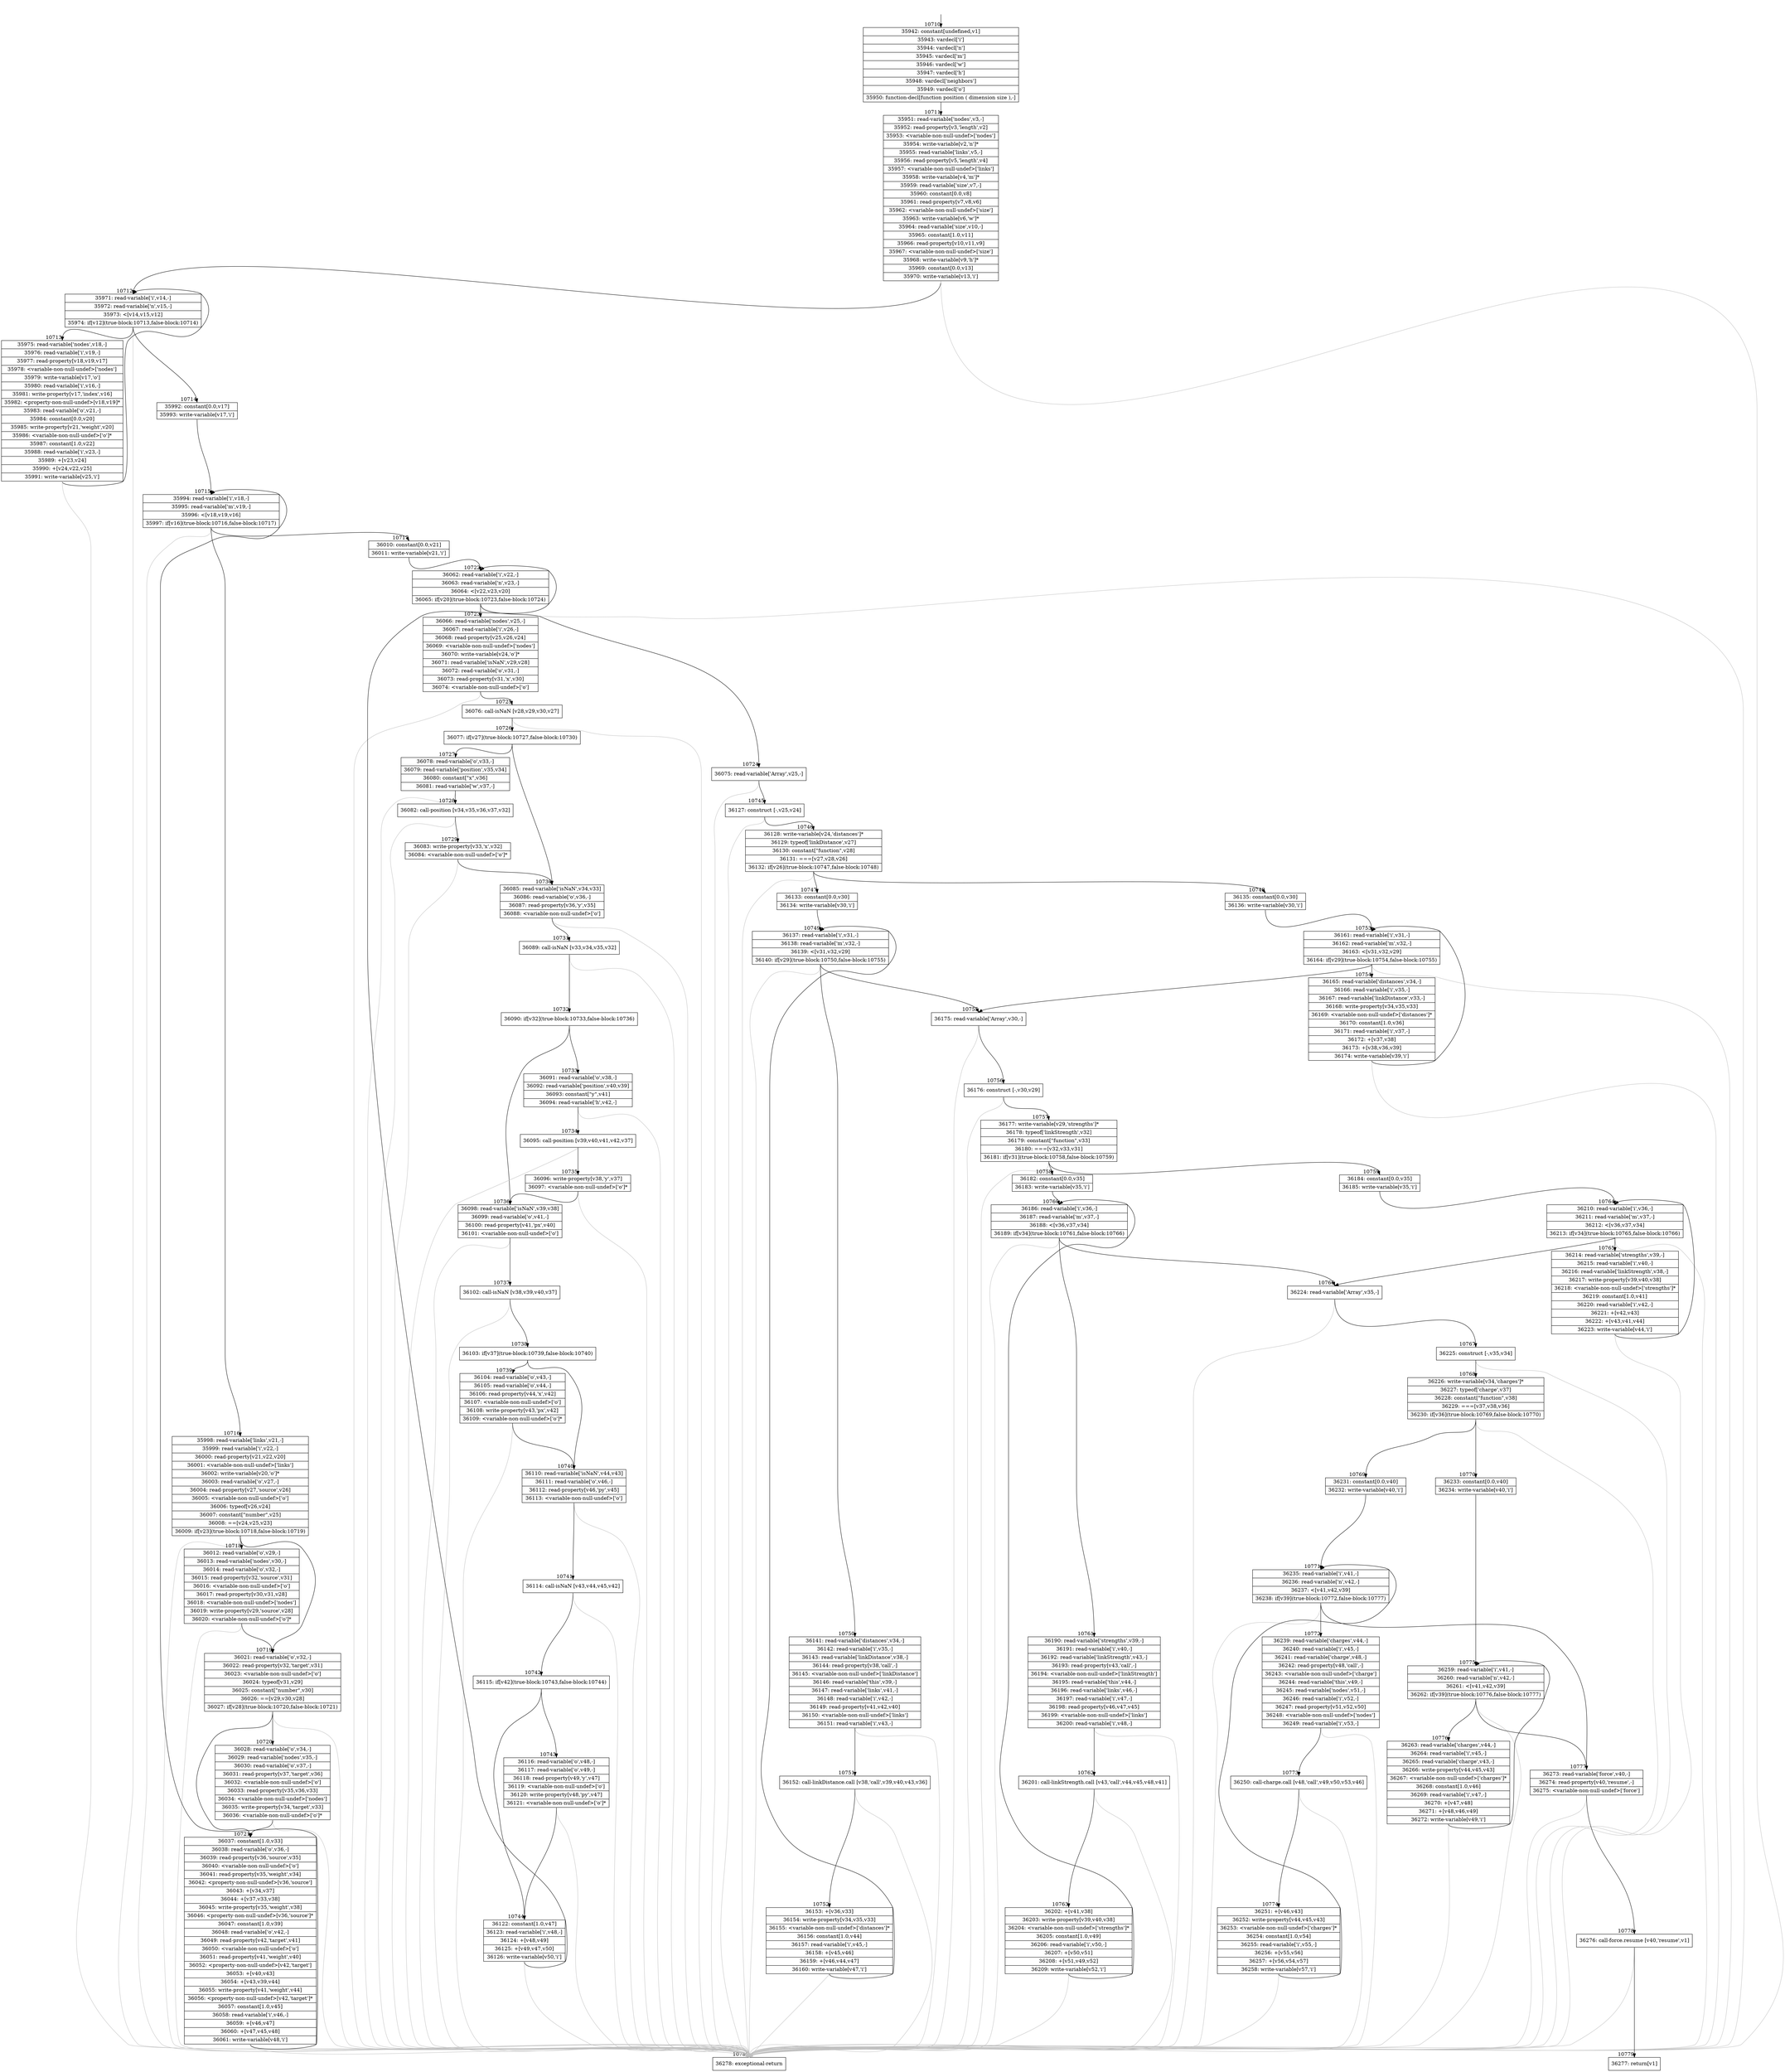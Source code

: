 digraph {
rankdir="TD"
BB_entry984[shape=none,label=""];
BB_entry984 -> BB10710 [tailport=s, headport=n, headlabel="    10710"]
BB10710 [shape=record label="{35942: constant[undefined,v1]|35943: vardecl['i']|35944: vardecl['n']|35945: vardecl['m']|35946: vardecl['w']|35947: vardecl['h']|35948: vardecl['neighbors']|35949: vardecl['o']|35950: function-decl[function position ( dimension size ),-]}" ] 
BB10710 -> BB10711 [tailport=s, headport=n, headlabel="      10711"]
BB10711 [shape=record label="{35951: read-variable['nodes',v3,-]|35952: read-property[v3,'length',v2]|35953: \<variable-non-null-undef\>['nodes']|35954: write-variable[v2,'n']*|35955: read-variable['links',v5,-]|35956: read-property[v5,'length',v4]|35957: \<variable-non-null-undef\>['links']|35958: write-variable[v4,'m']*|35959: read-variable['size',v7,-]|35960: constant[0.0,v8]|35961: read-property[v7,v8,v6]|35962: \<variable-non-null-undef\>['size']|35963: write-variable[v6,'w']*|35964: read-variable['size',v10,-]|35965: constant[1.0,v11]|35966: read-property[v10,v11,v9]|35967: \<variable-non-null-undef\>['size']|35968: write-variable[v9,'h']*|35969: constant[0.0,v13]|35970: write-variable[v13,'i']}" ] 
BB10711 -> BB10712 [tailport=s, headport=n, headlabel="      10712"]
BB10711 -> BB10780 [tailport=s, headport=n, color=gray, headlabel="      10780"]
BB10712 [shape=record label="{35971: read-variable['i',v14,-]|35972: read-variable['n',v15,-]|35973: \<[v14,v15,v12]|35974: if[v12](true-block:10713,false-block:10714)}" ] 
BB10712 -> BB10713 [tailport=s, headport=n, headlabel="      10713"]
BB10712 -> BB10714 [tailport=s, headport=n, headlabel="      10714"]
BB10712 -> BB10780 [tailport=s, headport=n, color=gray]
BB10713 [shape=record label="{35975: read-variable['nodes',v18,-]|35976: read-variable['i',v19,-]|35977: read-property[v18,v19,v17]|35978: \<variable-non-null-undef\>['nodes']|35979: write-variable[v17,'o']|35980: read-variable['i',v16,-]|35981: write-property[v17,'index',v16]|35982: \<property-non-null-undef\>[v18,v19]*|35983: read-variable['o',v21,-]|35984: constant[0.0,v20]|35985: write-property[v21,'weight',v20]|35986: \<variable-non-null-undef\>['o']*|35987: constant[1.0,v22]|35988: read-variable['i',v23,-]|35989: +[v23,v24]|35990: +[v24,v22,v25]|35991: write-variable[v25,'i']}" ] 
BB10713 -> BB10712 [tailport=s, headport=n]
BB10713 -> BB10780 [tailport=s, headport=n, color=gray]
BB10714 [shape=record label="{35992: constant[0.0,v17]|35993: write-variable[v17,'i']}" ] 
BB10714 -> BB10715 [tailport=s, headport=n, headlabel="      10715"]
BB10715 [shape=record label="{35994: read-variable['i',v18,-]|35995: read-variable['m',v19,-]|35996: \<[v18,v19,v16]|35997: if[v16](true-block:10716,false-block:10717)}" ] 
BB10715 -> BB10716 [tailport=s, headport=n, headlabel="      10716"]
BB10715 -> BB10717 [tailport=s, headport=n, headlabel="      10717"]
BB10715 -> BB10780 [tailport=s, headport=n, color=gray]
BB10716 [shape=record label="{35998: read-variable['links',v21,-]|35999: read-variable['i',v22,-]|36000: read-property[v21,v22,v20]|36001: \<variable-non-null-undef\>['links']|36002: write-variable[v20,'o']*|36003: read-variable['o',v27,-]|36004: read-property[v27,'source',v26]|36005: \<variable-non-null-undef\>['o']|36006: typeof[v26,v24]|36007: constant[\"number\",v25]|36008: ==[v24,v25,v23]|36009: if[v23](true-block:10718,false-block:10719)}" ] 
BB10716 -> BB10718 [tailport=s, headport=n, headlabel="      10718"]
BB10716 -> BB10719 [tailport=s, headport=n, headlabel="      10719"]
BB10716 -> BB10780 [tailport=s, headport=n, color=gray]
BB10717 [shape=record label="{36010: constant[0.0,v21]|36011: write-variable[v21,'i']}" ] 
BB10717 -> BB10722 [tailport=s, headport=n, headlabel="      10722"]
BB10718 [shape=record label="{36012: read-variable['o',v29,-]|36013: read-variable['nodes',v30,-]|36014: read-variable['o',v32,-]|36015: read-property[v32,'source',v31]|36016: \<variable-non-null-undef\>['o']|36017: read-property[v30,v31,v28]|36018: \<variable-non-null-undef\>['nodes']|36019: write-property[v29,'source',v28]|36020: \<variable-non-null-undef\>['o']*}" ] 
BB10718 -> BB10719 [tailport=s, headport=n]
BB10718 -> BB10780 [tailport=s, headport=n, color=gray]
BB10719 [shape=record label="{36021: read-variable['o',v32,-]|36022: read-property[v32,'target',v31]|36023: \<variable-non-null-undef\>['o']|36024: typeof[v31,v29]|36025: constant[\"number\",v30]|36026: ==[v29,v30,v28]|36027: if[v28](true-block:10720,false-block:10721)}" ] 
BB10719 -> BB10720 [tailport=s, headport=n, headlabel="      10720"]
BB10719 -> BB10721 [tailport=s, headport=n, headlabel="      10721"]
BB10719 -> BB10780 [tailport=s, headport=n, color=gray]
BB10720 [shape=record label="{36028: read-variable['o',v34,-]|36029: read-variable['nodes',v35,-]|36030: read-variable['o',v37,-]|36031: read-property[v37,'target',v36]|36032: \<variable-non-null-undef\>['o']|36033: read-property[v35,v36,v33]|36034: \<variable-non-null-undef\>['nodes']|36035: write-property[v34,'target',v33]|36036: \<variable-non-null-undef\>['o']*}" ] 
BB10720 -> BB10721 [tailport=s, headport=n]
BB10720 -> BB10780 [tailport=s, headport=n, color=gray]
BB10721 [shape=record label="{36037: constant[1.0,v33]|36038: read-variable['o',v36,-]|36039: read-property[v36,'source',v35]|36040: \<variable-non-null-undef\>['o']|36041: read-property[v35,'weight',v34]|36042: \<property-non-null-undef\>[v36,'source']|36043: +[v34,v37]|36044: +[v37,v33,v38]|36045: write-property[v35,'weight',v38]|36046: \<property-non-null-undef\>[v36,'source']*|36047: constant[1.0,v39]|36048: read-variable['o',v42,-]|36049: read-property[v42,'target',v41]|36050: \<variable-non-null-undef\>['o']|36051: read-property[v41,'weight',v40]|36052: \<property-non-null-undef\>[v42,'target']|36053: +[v40,v43]|36054: +[v43,v39,v44]|36055: write-property[v41,'weight',v44]|36056: \<property-non-null-undef\>[v42,'target']*|36057: constant[1.0,v45]|36058: read-variable['i',v46,-]|36059: +[v46,v47]|36060: +[v47,v45,v48]|36061: write-variable[v48,'i']}" ] 
BB10721 -> BB10715 [tailport=s, headport=n]
BB10721 -> BB10780 [tailport=s, headport=n, color=gray]
BB10722 [shape=record label="{36062: read-variable['i',v22,-]|36063: read-variable['n',v23,-]|36064: \<[v22,v23,v20]|36065: if[v20](true-block:10723,false-block:10724)}" ] 
BB10722 -> BB10723 [tailport=s, headport=n, headlabel="      10723"]
BB10722 -> BB10724 [tailport=s, headport=n, headlabel="      10724"]
BB10722 -> BB10780 [tailport=s, headport=n, color=gray]
BB10723 [shape=record label="{36066: read-variable['nodes',v25,-]|36067: read-variable['i',v26,-]|36068: read-property[v25,v26,v24]|36069: \<variable-non-null-undef\>['nodes']|36070: write-variable[v24,'o']*|36071: read-variable['isNaN',v29,v28]|36072: read-variable['o',v31,-]|36073: read-property[v31,'x',v30]|36074: \<variable-non-null-undef\>['o']}" ] 
BB10723 -> BB10725 [tailport=s, headport=n, headlabel="      10725"]
BB10723 -> BB10780 [tailport=s, headport=n, color=gray]
BB10724 [shape=record label="{36075: read-variable['Array',v25,-]}" ] 
BB10724 -> BB10745 [tailport=s, headport=n, headlabel="      10745"]
BB10724 -> BB10780 [tailport=s, headport=n, color=gray]
BB10725 [shape=record label="{36076: call-isNaN [v28,v29,v30,v27]}" ] 
BB10725 -> BB10726 [tailport=s, headport=n, headlabel="      10726"]
BB10725 -> BB10780 [tailport=s, headport=n, color=gray]
BB10726 [shape=record label="{36077: if[v27](true-block:10727,false-block:10730)}" ] 
BB10726 -> BB10727 [tailport=s, headport=n, headlabel="      10727"]
BB10726 -> BB10730 [tailport=s, headport=n, headlabel="      10730"]
BB10727 [shape=record label="{36078: read-variable['o',v33,-]|36079: read-variable['position',v35,v34]|36080: constant[\"x\",v36]|36081: read-variable['w',v37,-]}" ] 
BB10727 -> BB10728 [tailport=s, headport=n, headlabel="      10728"]
BB10727 -> BB10780 [tailport=s, headport=n, color=gray]
BB10728 [shape=record label="{36082: call-position [v34,v35,v36,v37,v32]}" ] 
BB10728 -> BB10729 [tailport=s, headport=n, headlabel="      10729"]
BB10728 -> BB10780 [tailport=s, headport=n, color=gray]
BB10729 [shape=record label="{36083: write-property[v33,'x',v32]|36084: \<variable-non-null-undef\>['o']*}" ] 
BB10729 -> BB10730 [tailport=s, headport=n]
BB10729 -> BB10780 [tailport=s, headport=n, color=gray]
BB10730 [shape=record label="{36085: read-variable['isNaN',v34,v33]|36086: read-variable['o',v36,-]|36087: read-property[v36,'y',v35]|36088: \<variable-non-null-undef\>['o']}" ] 
BB10730 -> BB10731 [tailport=s, headport=n, headlabel="      10731"]
BB10730 -> BB10780 [tailport=s, headport=n, color=gray]
BB10731 [shape=record label="{36089: call-isNaN [v33,v34,v35,v32]}" ] 
BB10731 -> BB10732 [tailport=s, headport=n, headlabel="      10732"]
BB10731 -> BB10780 [tailport=s, headport=n, color=gray]
BB10732 [shape=record label="{36090: if[v32](true-block:10733,false-block:10736)}" ] 
BB10732 -> BB10733 [tailport=s, headport=n, headlabel="      10733"]
BB10732 -> BB10736 [tailport=s, headport=n, headlabel="      10736"]
BB10733 [shape=record label="{36091: read-variable['o',v38,-]|36092: read-variable['position',v40,v39]|36093: constant[\"y\",v41]|36094: read-variable['h',v42,-]}" ] 
BB10733 -> BB10734 [tailport=s, headport=n, headlabel="      10734"]
BB10733 -> BB10780 [tailport=s, headport=n, color=gray]
BB10734 [shape=record label="{36095: call-position [v39,v40,v41,v42,v37]}" ] 
BB10734 -> BB10735 [tailport=s, headport=n, headlabel="      10735"]
BB10734 -> BB10780 [tailport=s, headport=n, color=gray]
BB10735 [shape=record label="{36096: write-property[v38,'y',v37]|36097: \<variable-non-null-undef\>['o']*}" ] 
BB10735 -> BB10736 [tailport=s, headport=n]
BB10735 -> BB10780 [tailport=s, headport=n, color=gray]
BB10736 [shape=record label="{36098: read-variable['isNaN',v39,v38]|36099: read-variable['o',v41,-]|36100: read-property[v41,'px',v40]|36101: \<variable-non-null-undef\>['o']}" ] 
BB10736 -> BB10737 [tailport=s, headport=n, headlabel="      10737"]
BB10736 -> BB10780 [tailport=s, headport=n, color=gray]
BB10737 [shape=record label="{36102: call-isNaN [v38,v39,v40,v37]}" ] 
BB10737 -> BB10738 [tailport=s, headport=n, headlabel="      10738"]
BB10737 -> BB10780 [tailport=s, headport=n, color=gray]
BB10738 [shape=record label="{36103: if[v37](true-block:10739,false-block:10740)}" ] 
BB10738 -> BB10739 [tailport=s, headport=n, headlabel="      10739"]
BB10738 -> BB10740 [tailport=s, headport=n, headlabel="      10740"]
BB10739 [shape=record label="{36104: read-variable['o',v43,-]|36105: read-variable['o',v44,-]|36106: read-property[v44,'x',v42]|36107: \<variable-non-null-undef\>['o']|36108: write-property[v43,'px',v42]|36109: \<variable-non-null-undef\>['o']*}" ] 
BB10739 -> BB10740 [tailport=s, headport=n]
BB10739 -> BB10780 [tailport=s, headport=n, color=gray]
BB10740 [shape=record label="{36110: read-variable['isNaN',v44,v43]|36111: read-variable['o',v46,-]|36112: read-property[v46,'py',v45]|36113: \<variable-non-null-undef\>['o']}" ] 
BB10740 -> BB10741 [tailport=s, headport=n, headlabel="      10741"]
BB10740 -> BB10780 [tailport=s, headport=n, color=gray]
BB10741 [shape=record label="{36114: call-isNaN [v43,v44,v45,v42]}" ] 
BB10741 -> BB10742 [tailport=s, headport=n, headlabel="      10742"]
BB10741 -> BB10780 [tailport=s, headport=n, color=gray]
BB10742 [shape=record label="{36115: if[v42](true-block:10743,false-block:10744)}" ] 
BB10742 -> BB10743 [tailport=s, headport=n, headlabel="      10743"]
BB10742 -> BB10744 [tailport=s, headport=n, headlabel="      10744"]
BB10743 [shape=record label="{36116: read-variable['o',v48,-]|36117: read-variable['o',v49,-]|36118: read-property[v49,'y',v47]|36119: \<variable-non-null-undef\>['o']|36120: write-property[v48,'py',v47]|36121: \<variable-non-null-undef\>['o']*}" ] 
BB10743 -> BB10744 [tailport=s, headport=n]
BB10743 -> BB10780 [tailport=s, headport=n, color=gray]
BB10744 [shape=record label="{36122: constant[1.0,v47]|36123: read-variable['i',v48,-]|36124: +[v48,v49]|36125: +[v49,v47,v50]|36126: write-variable[v50,'i']}" ] 
BB10744 -> BB10722 [tailport=s, headport=n]
BB10744 -> BB10780 [tailport=s, headport=n, color=gray]
BB10745 [shape=record label="{36127: construct [-,v25,v24]}" ] 
BB10745 -> BB10746 [tailport=s, headport=n, headlabel="      10746"]
BB10745 -> BB10780 [tailport=s, headport=n, color=gray]
BB10746 [shape=record label="{36128: write-variable[v24,'distances']*|36129: typeof['linkDistance',v27]|36130: constant[\"function\",v28]|36131: ===[v27,v28,v26]|36132: if[v26](true-block:10747,false-block:10748)}" ] 
BB10746 -> BB10747 [tailport=s, headport=n, headlabel="      10747"]
BB10746 -> BB10748 [tailport=s, headport=n, headlabel="      10748"]
BB10746 -> BB10780 [tailport=s, headport=n, color=gray]
BB10747 [shape=record label="{36133: constant[0.0,v30]|36134: write-variable[v30,'i']}" ] 
BB10747 -> BB10749 [tailport=s, headport=n, headlabel="      10749"]
BB10748 [shape=record label="{36135: constant[0.0,v30]|36136: write-variable[v30,'i']}" ] 
BB10748 -> BB10753 [tailport=s, headport=n, headlabel="      10753"]
BB10749 [shape=record label="{36137: read-variable['i',v31,-]|36138: read-variable['m',v32,-]|36139: \<[v31,v32,v29]|36140: if[v29](true-block:10750,false-block:10755)}" ] 
BB10749 -> BB10750 [tailport=s, headport=n, headlabel="      10750"]
BB10749 -> BB10755 [tailport=s, headport=n, headlabel="      10755"]
BB10749 -> BB10780 [tailport=s, headport=n, color=gray]
BB10750 [shape=record label="{36141: read-variable['distances',v34,-]|36142: read-variable['i',v35,-]|36143: read-variable['linkDistance',v38,-]|36144: read-property[v38,'call',-]|36145: \<variable-non-null-undef\>['linkDistance']|36146: read-variable['this',v39,-]|36147: read-variable['links',v41,-]|36148: read-variable['i',v42,-]|36149: read-property[v41,v42,v40]|36150: \<variable-non-null-undef\>['links']|36151: read-variable['i',v43,-]}" ] 
BB10750 -> BB10751 [tailport=s, headport=n, headlabel="      10751"]
BB10750 -> BB10780 [tailport=s, headport=n, color=gray]
BB10751 [shape=record label="{36152: call-linkDistance.call [v38,'call',v39,v40,v43,v36]}" ] 
BB10751 -> BB10752 [tailport=s, headport=n, headlabel="      10752"]
BB10751 -> BB10780 [tailport=s, headport=n, color=gray]
BB10752 [shape=record label="{36153: +[v36,v33]|36154: write-property[v34,v35,v33]|36155: \<variable-non-null-undef\>['distances']*|36156: constant[1.0,v44]|36157: read-variable['i',v45,-]|36158: +[v45,v46]|36159: +[v46,v44,v47]|36160: write-variable[v47,'i']}" ] 
BB10752 -> BB10749 [tailport=s, headport=n]
BB10752 -> BB10780 [tailport=s, headport=n, color=gray]
BB10753 [shape=record label="{36161: read-variable['i',v31,-]|36162: read-variable['m',v32,-]|36163: \<[v31,v32,v29]|36164: if[v29](true-block:10754,false-block:10755)}" ] 
BB10753 -> BB10754 [tailport=s, headport=n, headlabel="      10754"]
BB10753 -> BB10755 [tailport=s, headport=n]
BB10753 -> BB10780 [tailport=s, headport=n, color=gray]
BB10754 [shape=record label="{36165: read-variable['distances',v34,-]|36166: read-variable['i',v35,-]|36167: read-variable['linkDistance',v33,-]|36168: write-property[v34,v35,v33]|36169: \<variable-non-null-undef\>['distances']*|36170: constant[1.0,v36]|36171: read-variable['i',v37,-]|36172: +[v37,v38]|36173: +[v38,v36,v39]|36174: write-variable[v39,'i']}" ] 
BB10754 -> BB10753 [tailport=s, headport=n]
BB10754 -> BB10780 [tailport=s, headport=n, color=gray]
BB10755 [shape=record label="{36175: read-variable['Array',v30,-]}" ] 
BB10755 -> BB10756 [tailport=s, headport=n, headlabel="      10756"]
BB10755 -> BB10780 [tailport=s, headport=n, color=gray]
BB10756 [shape=record label="{36176: construct [-,v30,v29]}" ] 
BB10756 -> BB10757 [tailport=s, headport=n, headlabel="      10757"]
BB10756 -> BB10780 [tailport=s, headport=n, color=gray]
BB10757 [shape=record label="{36177: write-variable[v29,'strengths']*|36178: typeof['linkStrength',v32]|36179: constant[\"function\",v33]|36180: ===[v32,v33,v31]|36181: if[v31](true-block:10758,false-block:10759)}" ] 
BB10757 -> BB10758 [tailport=s, headport=n, headlabel="      10758"]
BB10757 -> BB10759 [tailport=s, headport=n, headlabel="      10759"]
BB10757 -> BB10780 [tailport=s, headport=n, color=gray]
BB10758 [shape=record label="{36182: constant[0.0,v35]|36183: write-variable[v35,'i']}" ] 
BB10758 -> BB10760 [tailport=s, headport=n, headlabel="      10760"]
BB10759 [shape=record label="{36184: constant[0.0,v35]|36185: write-variable[v35,'i']}" ] 
BB10759 -> BB10764 [tailport=s, headport=n, headlabel="      10764"]
BB10760 [shape=record label="{36186: read-variable['i',v36,-]|36187: read-variable['m',v37,-]|36188: \<[v36,v37,v34]|36189: if[v34](true-block:10761,false-block:10766)}" ] 
BB10760 -> BB10761 [tailport=s, headport=n, headlabel="      10761"]
BB10760 -> BB10766 [tailport=s, headport=n, headlabel="      10766"]
BB10760 -> BB10780 [tailport=s, headport=n, color=gray]
BB10761 [shape=record label="{36190: read-variable['strengths',v39,-]|36191: read-variable['i',v40,-]|36192: read-variable['linkStrength',v43,-]|36193: read-property[v43,'call',-]|36194: \<variable-non-null-undef\>['linkStrength']|36195: read-variable['this',v44,-]|36196: read-variable['links',v46,-]|36197: read-variable['i',v47,-]|36198: read-property[v46,v47,v45]|36199: \<variable-non-null-undef\>['links']|36200: read-variable['i',v48,-]}" ] 
BB10761 -> BB10762 [tailport=s, headport=n, headlabel="      10762"]
BB10761 -> BB10780 [tailport=s, headport=n, color=gray]
BB10762 [shape=record label="{36201: call-linkStrength.call [v43,'call',v44,v45,v48,v41]}" ] 
BB10762 -> BB10763 [tailport=s, headport=n, headlabel="      10763"]
BB10762 -> BB10780 [tailport=s, headport=n, color=gray]
BB10763 [shape=record label="{36202: +[v41,v38]|36203: write-property[v39,v40,v38]|36204: \<variable-non-null-undef\>['strengths']*|36205: constant[1.0,v49]|36206: read-variable['i',v50,-]|36207: +[v50,v51]|36208: +[v51,v49,v52]|36209: write-variable[v52,'i']}" ] 
BB10763 -> BB10760 [tailport=s, headport=n]
BB10763 -> BB10780 [tailport=s, headport=n, color=gray]
BB10764 [shape=record label="{36210: read-variable['i',v36,-]|36211: read-variable['m',v37,-]|36212: \<[v36,v37,v34]|36213: if[v34](true-block:10765,false-block:10766)}" ] 
BB10764 -> BB10765 [tailport=s, headport=n, headlabel="      10765"]
BB10764 -> BB10766 [tailport=s, headport=n]
BB10764 -> BB10780 [tailport=s, headport=n, color=gray]
BB10765 [shape=record label="{36214: read-variable['strengths',v39,-]|36215: read-variable['i',v40,-]|36216: read-variable['linkStrength',v38,-]|36217: write-property[v39,v40,v38]|36218: \<variable-non-null-undef\>['strengths']*|36219: constant[1.0,v41]|36220: read-variable['i',v42,-]|36221: +[v42,v43]|36222: +[v43,v41,v44]|36223: write-variable[v44,'i']}" ] 
BB10765 -> BB10764 [tailport=s, headport=n]
BB10765 -> BB10780 [tailport=s, headport=n, color=gray]
BB10766 [shape=record label="{36224: read-variable['Array',v35,-]}" ] 
BB10766 -> BB10767 [tailport=s, headport=n, headlabel="      10767"]
BB10766 -> BB10780 [tailport=s, headport=n, color=gray]
BB10767 [shape=record label="{36225: construct [-,v35,v34]}" ] 
BB10767 -> BB10768 [tailport=s, headport=n, headlabel="      10768"]
BB10767 -> BB10780 [tailport=s, headport=n, color=gray]
BB10768 [shape=record label="{36226: write-variable[v34,'charges']*|36227: typeof['charge',v37]|36228: constant[\"function\",v38]|36229: ===[v37,v38,v36]|36230: if[v36](true-block:10769,false-block:10770)}" ] 
BB10768 -> BB10769 [tailport=s, headport=n, headlabel="      10769"]
BB10768 -> BB10770 [tailport=s, headport=n, headlabel="      10770"]
BB10768 -> BB10780 [tailport=s, headport=n, color=gray]
BB10769 [shape=record label="{36231: constant[0.0,v40]|36232: write-variable[v40,'i']}" ] 
BB10769 -> BB10771 [tailport=s, headport=n, headlabel="      10771"]
BB10770 [shape=record label="{36233: constant[0.0,v40]|36234: write-variable[v40,'i']}" ] 
BB10770 -> BB10775 [tailport=s, headport=n, headlabel="      10775"]
BB10771 [shape=record label="{36235: read-variable['i',v41,-]|36236: read-variable['n',v42,-]|36237: \<[v41,v42,v39]|36238: if[v39](true-block:10772,false-block:10777)}" ] 
BB10771 -> BB10772 [tailport=s, headport=n, headlabel="      10772"]
BB10771 -> BB10777 [tailport=s, headport=n, headlabel="      10777"]
BB10771 -> BB10780 [tailport=s, headport=n, color=gray]
BB10772 [shape=record label="{36239: read-variable['charges',v44,-]|36240: read-variable['i',v45,-]|36241: read-variable['charge',v48,-]|36242: read-property[v48,'call',-]|36243: \<variable-non-null-undef\>['charge']|36244: read-variable['this',v49,-]|36245: read-variable['nodes',v51,-]|36246: read-variable['i',v52,-]|36247: read-property[v51,v52,v50]|36248: \<variable-non-null-undef\>['nodes']|36249: read-variable['i',v53,-]}" ] 
BB10772 -> BB10773 [tailport=s, headport=n, headlabel="      10773"]
BB10772 -> BB10780 [tailport=s, headport=n, color=gray]
BB10773 [shape=record label="{36250: call-charge.call [v48,'call',v49,v50,v53,v46]}" ] 
BB10773 -> BB10774 [tailport=s, headport=n, headlabel="      10774"]
BB10773 -> BB10780 [tailport=s, headport=n, color=gray]
BB10774 [shape=record label="{36251: +[v46,v43]|36252: write-property[v44,v45,v43]|36253: \<variable-non-null-undef\>['charges']*|36254: constant[1.0,v54]|36255: read-variable['i',v55,-]|36256: +[v55,v56]|36257: +[v56,v54,v57]|36258: write-variable[v57,'i']}" ] 
BB10774 -> BB10771 [tailport=s, headport=n]
BB10774 -> BB10780 [tailport=s, headport=n, color=gray]
BB10775 [shape=record label="{36259: read-variable['i',v41,-]|36260: read-variable['n',v42,-]|36261: \<[v41,v42,v39]|36262: if[v39](true-block:10776,false-block:10777)}" ] 
BB10775 -> BB10776 [tailport=s, headport=n, headlabel="      10776"]
BB10775 -> BB10777 [tailport=s, headport=n]
BB10775 -> BB10780 [tailport=s, headport=n, color=gray]
BB10776 [shape=record label="{36263: read-variable['charges',v44,-]|36264: read-variable['i',v45,-]|36265: read-variable['charge',v43,-]|36266: write-property[v44,v45,v43]|36267: \<variable-non-null-undef\>['charges']*|36268: constant[1.0,v46]|36269: read-variable['i',v47,-]|36270: +[v47,v48]|36271: +[v48,v46,v49]|36272: write-variable[v49,'i']}" ] 
BB10776 -> BB10775 [tailport=s, headport=n]
BB10776 -> BB10780 [tailport=s, headport=n, color=gray]
BB10777 [shape=record label="{36273: read-variable['force',v40,-]|36274: read-property[v40,'resume',-]|36275: \<variable-non-null-undef\>['force']}" ] 
BB10777 -> BB10778 [tailport=s, headport=n, headlabel="      10778"]
BB10777 -> BB10780 [tailport=s, headport=n, color=gray]
BB10778 [shape=record label="{36276: call-force.resume [v40,'resume',v1]}" ] 
BB10778 -> BB10779 [tailport=s, headport=n, headlabel="      10779"]
BB10778 -> BB10780 [tailport=s, headport=n, color=gray]
BB10779 [shape=record label="{36277: return[v1]}" ] 
BB10780 [shape=record label="{36278: exceptional-return}" ] 
//#$~ 6397
}
